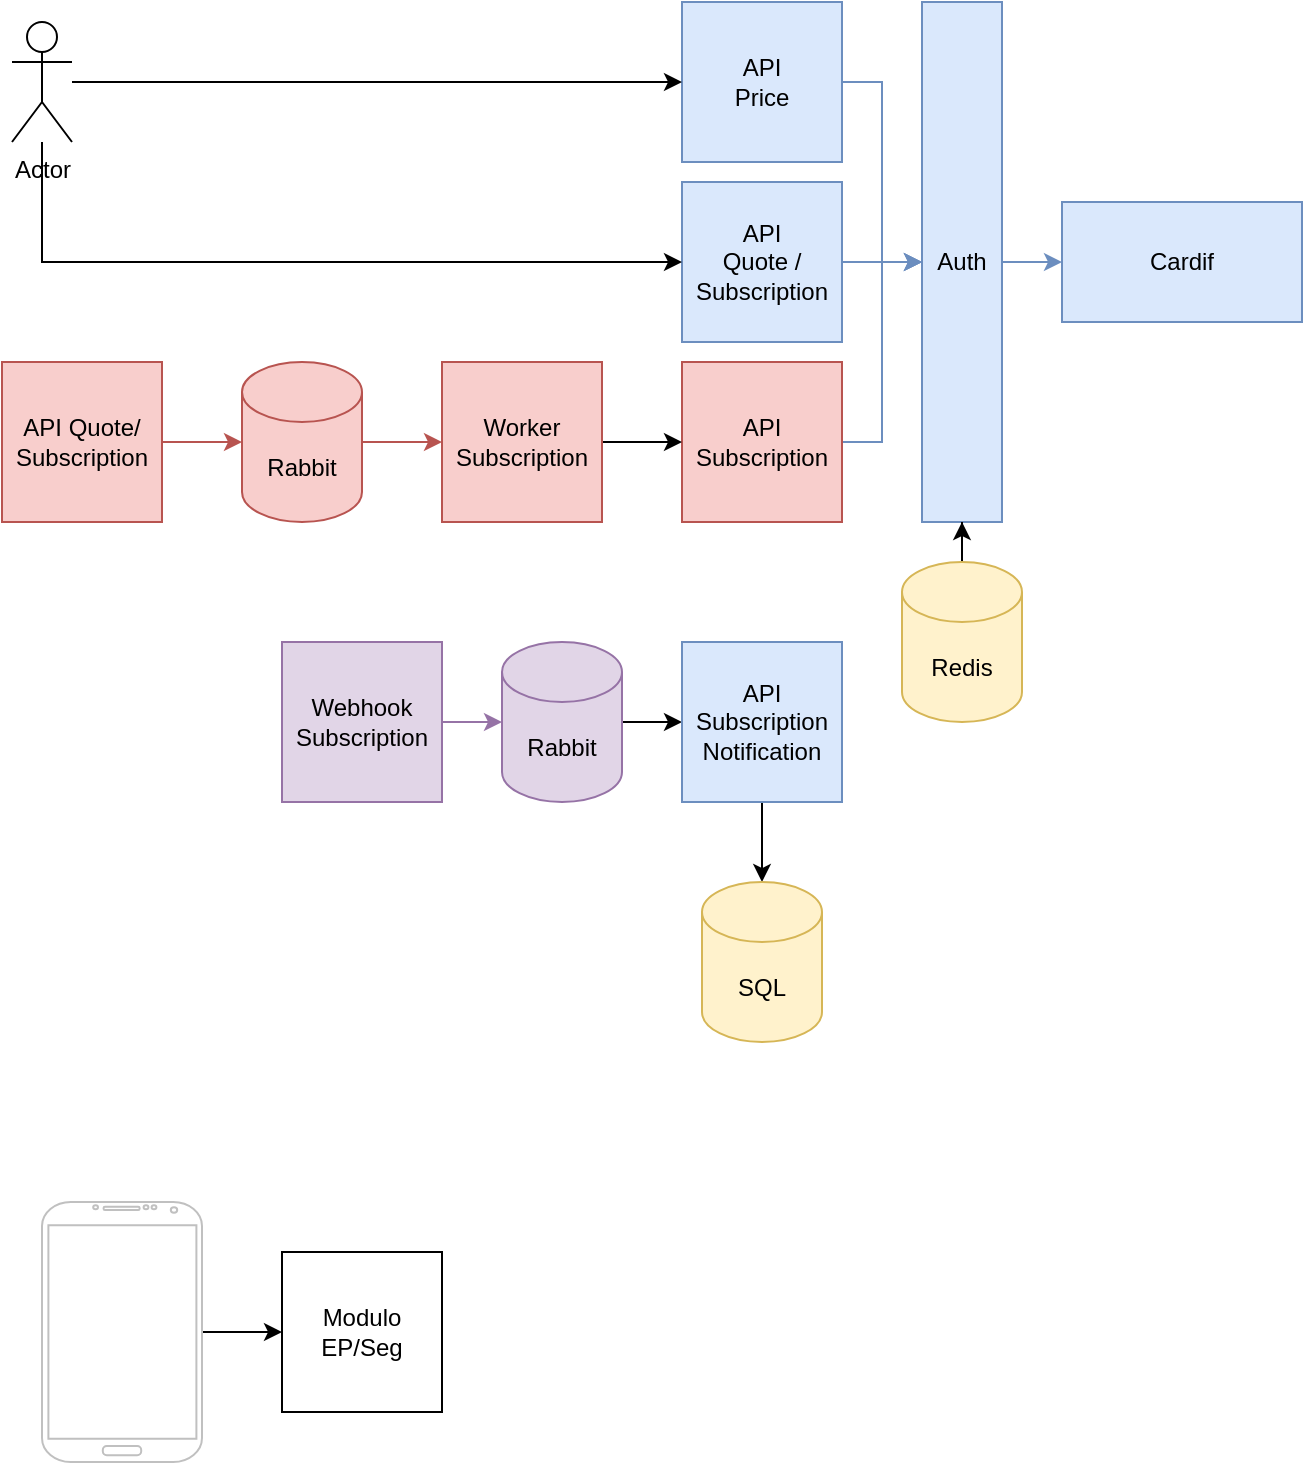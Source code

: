<mxfile version="17.4.4" type="github">
  <diagram id="cjIfti4ttq64oj84X-Ma" name="Page-1">
    <mxGraphModel dx="1422" dy="794" grid="1" gridSize="10" guides="1" tooltips="1" connect="1" arrows="1" fold="1" page="1" pageScale="1" pageWidth="827" pageHeight="1169" math="0" shadow="0">
      <root>
        <mxCell id="0" />
        <mxCell id="1" parent="0" />
        <mxCell id="DW389mNN4FiU-5Pm1X-7-6" value="" style="edgeStyle=orthogonalEdgeStyle;rounded=0;orthogonalLoop=1;jettySize=auto;html=1;fillColor=#dae8fc;strokeColor=#6c8ebf;" parent="1" source="DW389mNN4FiU-5Pm1X-7-1" target="DW389mNN4FiU-5Pm1X-7-5" edge="1">
          <mxGeometry relative="1" as="geometry" />
        </mxCell>
        <mxCell id="DW389mNN4FiU-5Pm1X-7-1" value="Auth" style="rounded=0;whiteSpace=wrap;html=1;fillColor=#dae8fc;strokeColor=#6c8ebf;" parent="1" vertex="1">
          <mxGeometry x="520" y="80" width="40" height="260" as="geometry" />
        </mxCell>
        <mxCell id="DW389mNN4FiU-5Pm1X-7-26" style="edgeStyle=orthogonalEdgeStyle;rounded=0;orthogonalLoop=1;jettySize=auto;html=1;entryX=0;entryY=0.5;entryDx=0;entryDy=0;fillColor=#dae8fc;strokeColor=#6c8ebf;" parent="1" source="DW389mNN4FiU-5Pm1X-7-3" target="DW389mNN4FiU-5Pm1X-7-1" edge="1">
          <mxGeometry relative="1" as="geometry" />
        </mxCell>
        <mxCell id="DW389mNN4FiU-5Pm1X-7-3" value="API&lt;br&gt;Quote /&lt;br&gt;Subscription" style="whiteSpace=wrap;html=1;aspect=fixed;fillColor=#dae8fc;strokeColor=#6c8ebf;" parent="1" vertex="1">
          <mxGeometry x="400" y="170" width="80" height="80" as="geometry" />
        </mxCell>
        <mxCell id="DW389mNN4FiU-5Pm1X-7-5" value="Cardif" style="whiteSpace=wrap;html=1;rounded=0;fillColor=#dae8fc;strokeColor=#6c8ebf;" parent="1" vertex="1">
          <mxGeometry x="590" y="180" width="120" height="60" as="geometry" />
        </mxCell>
        <mxCell id="DW389mNN4FiU-5Pm1X-7-24" value="" style="edgeStyle=orthogonalEdgeStyle;rounded=0;orthogonalLoop=1;jettySize=auto;html=1;fillColor=#dae8fc;strokeColor=#6c8ebf;" parent="1" source="DW389mNN4FiU-5Pm1X-7-19" target="DW389mNN4FiU-5Pm1X-7-1" edge="1">
          <mxGeometry relative="1" as="geometry" />
        </mxCell>
        <mxCell id="DW389mNN4FiU-5Pm1X-7-19" value="API &lt;br&gt;Price" style="whiteSpace=wrap;html=1;aspect=fixed;fillColor=#dae8fc;strokeColor=#6c8ebf;" parent="1" vertex="1">
          <mxGeometry x="400" y="80" width="80" height="80" as="geometry" />
        </mxCell>
        <mxCell id="ABXT4_ojw7Id-GURmyzU-7" value="" style="edgeStyle=orthogonalEdgeStyle;rounded=0;orthogonalLoop=1;jettySize=auto;html=1;fillColor=#f8cecc;strokeColor=#b85450;" parent="1" source="DW389mNN4FiU-5Pm1X-7-29" target="DW389mNN4FiU-5Pm1X-7-37" edge="1">
          <mxGeometry relative="1" as="geometry" />
        </mxCell>
        <mxCell id="DW389mNN4FiU-5Pm1X-7-29" value="Rabbit" style="shape=cylinder3;whiteSpace=wrap;html=1;boundedLbl=1;backgroundOutline=1;size=15;fillColor=#f8cecc;strokeColor=#b85450;" parent="1" vertex="1">
          <mxGeometry x="180" y="260" width="60" height="80" as="geometry" />
        </mxCell>
        <mxCell id="DW389mNN4FiU-5Pm1X-7-41" style="edgeStyle=orthogonalEdgeStyle;rounded=0;orthogonalLoop=1;jettySize=auto;html=1;entryX=0;entryY=0.5;entryDx=0;entryDy=0;entryPerimeter=0;fillColor=#f8cecc;strokeColor=#b85450;" parent="1" source="DW389mNN4FiU-5Pm1X-7-31" target="DW389mNN4FiU-5Pm1X-7-29" edge="1">
          <mxGeometry relative="1" as="geometry" />
        </mxCell>
        <mxCell id="DW389mNN4FiU-5Pm1X-7-31" value="API Quote/&lt;br&gt;Subscription" style="whiteSpace=wrap;html=1;aspect=fixed;fillColor=#f8cecc;strokeColor=#b85450;" parent="1" vertex="1">
          <mxGeometry x="60" y="260" width="80" height="80" as="geometry" />
        </mxCell>
        <mxCell id="DW389mNN4FiU-5Pm1X-7-35" style="edgeStyle=orthogonalEdgeStyle;rounded=0;orthogonalLoop=1;jettySize=auto;html=1;entryX=0;entryY=0.5;entryDx=0;entryDy=0;fillColor=#dae8fc;strokeColor=#6c8ebf;" parent="1" source="DW389mNN4FiU-5Pm1X-7-34" target="DW389mNN4FiU-5Pm1X-7-1" edge="1">
          <mxGeometry relative="1" as="geometry" />
        </mxCell>
        <mxCell id="DW389mNN4FiU-5Pm1X-7-34" value="API&lt;br&gt;Subscription" style="whiteSpace=wrap;html=1;aspect=fixed;fillColor=#f8cecc;strokeColor=#b85450;" parent="1" vertex="1">
          <mxGeometry x="400" y="260" width="80" height="80" as="geometry" />
        </mxCell>
        <mxCell id="DW389mNN4FiU-5Pm1X-7-38" style="edgeStyle=orthogonalEdgeStyle;rounded=0;orthogonalLoop=1;jettySize=auto;html=1;entryX=0;entryY=0.5;entryDx=0;entryDy=0;" parent="1" source="DW389mNN4FiU-5Pm1X-7-37" target="DW389mNN4FiU-5Pm1X-7-34" edge="1">
          <mxGeometry relative="1" as="geometry" />
        </mxCell>
        <mxCell id="DW389mNN4FiU-5Pm1X-7-37" value="Worker Subscription" style="whiteSpace=wrap;html=1;aspect=fixed;fillColor=#f8cecc;strokeColor=#b85450;" parent="1" vertex="1">
          <mxGeometry x="280" y="260" width="80" height="80" as="geometry" />
        </mxCell>
        <mxCell id="DW389mNN4FiU-5Pm1X-7-44" style="edgeStyle=orthogonalEdgeStyle;rounded=0;orthogonalLoop=1;jettySize=auto;html=1;entryX=0;entryY=0.5;entryDx=0;entryDy=0;entryPerimeter=0;fillColor=#e1d5e7;strokeColor=#9673a6;" parent="1" source="DW389mNN4FiU-5Pm1X-7-42" target="DW389mNN4FiU-5Pm1X-7-43" edge="1">
          <mxGeometry relative="1" as="geometry" />
        </mxCell>
        <mxCell id="DW389mNN4FiU-5Pm1X-7-42" value="Webhook&lt;br&gt;Subscription" style="whiteSpace=wrap;html=1;aspect=fixed;fillColor=#e1d5e7;strokeColor=#9673a6;" parent="1" vertex="1">
          <mxGeometry x="200" y="400" width="80" height="80" as="geometry" />
        </mxCell>
        <mxCell id="DW389mNN4FiU-5Pm1X-7-47" style="edgeStyle=orthogonalEdgeStyle;rounded=0;orthogonalLoop=1;jettySize=auto;html=1;entryX=0;entryY=0.5;entryDx=0;entryDy=0;" parent="1" source="DW389mNN4FiU-5Pm1X-7-43" target="DW389mNN4FiU-5Pm1X-7-46" edge="1">
          <mxGeometry relative="1" as="geometry" />
        </mxCell>
        <mxCell id="DW389mNN4FiU-5Pm1X-7-43" value="Rabbit" style="shape=cylinder3;whiteSpace=wrap;html=1;boundedLbl=1;backgroundOutline=1;size=15;fillColor=#e1d5e7;strokeColor=#9673a6;" parent="1" vertex="1">
          <mxGeometry x="310" y="400" width="60" height="80" as="geometry" />
        </mxCell>
        <mxCell id="DW389mNN4FiU-5Pm1X-7-49" style="edgeStyle=orthogonalEdgeStyle;rounded=0;orthogonalLoop=1;jettySize=auto;html=1;entryX=0.5;entryY=0;entryDx=0;entryDy=0;entryPerimeter=0;" parent="1" source="DW389mNN4FiU-5Pm1X-7-46" target="DW389mNN4FiU-5Pm1X-7-48" edge="1">
          <mxGeometry relative="1" as="geometry" />
        </mxCell>
        <mxCell id="DW389mNN4FiU-5Pm1X-7-46" value="API&lt;br&gt;Subscription&lt;br&gt;Notification" style="whiteSpace=wrap;html=1;aspect=fixed;fillColor=#dae8fc;strokeColor=#6c8ebf;" parent="1" vertex="1">
          <mxGeometry x="400" y="400" width="80" height="80" as="geometry" />
        </mxCell>
        <mxCell id="DW389mNN4FiU-5Pm1X-7-48" value="SQL" style="shape=cylinder3;whiteSpace=wrap;html=1;boundedLbl=1;backgroundOutline=1;size=15;fillColor=#fff2cc;strokeColor=#d6b656;" parent="1" vertex="1">
          <mxGeometry x="410" y="520" width="60" height="80" as="geometry" />
        </mxCell>
        <mxCell id="ABXT4_ojw7Id-GURmyzU-2" style="edgeStyle=orthogonalEdgeStyle;rounded=0;orthogonalLoop=1;jettySize=auto;html=1;entryX=0;entryY=0.5;entryDx=0;entryDy=0;" parent="1" source="ABXT4_ojw7Id-GURmyzU-1" target="DW389mNN4FiU-5Pm1X-7-19" edge="1">
          <mxGeometry relative="1" as="geometry" />
        </mxCell>
        <mxCell id="ABXT4_ojw7Id-GURmyzU-5" style="edgeStyle=orthogonalEdgeStyle;rounded=0;orthogonalLoop=1;jettySize=auto;html=1;entryX=0;entryY=0.5;entryDx=0;entryDy=0;" parent="1" source="ABXT4_ojw7Id-GURmyzU-1" target="DW389mNN4FiU-5Pm1X-7-3" edge="1">
          <mxGeometry relative="1" as="geometry">
            <Array as="points">
              <mxPoint x="80" y="210" />
            </Array>
          </mxGeometry>
        </mxCell>
        <mxCell id="ABXT4_ojw7Id-GURmyzU-1" value="Actor" style="shape=umlActor;verticalLabelPosition=bottom;verticalAlign=top;html=1;outlineConnect=0;" parent="1" vertex="1">
          <mxGeometry x="65" y="90" width="30" height="60" as="geometry" />
        </mxCell>
        <mxCell id="ABXT4_ojw7Id-GURmyzU-9" value="" style="edgeStyle=orthogonalEdgeStyle;rounded=0;orthogonalLoop=1;jettySize=auto;html=1;" parent="1" source="ABXT4_ojw7Id-GURmyzU-8" target="DW389mNN4FiU-5Pm1X-7-1" edge="1">
          <mxGeometry relative="1" as="geometry" />
        </mxCell>
        <mxCell id="ABXT4_ojw7Id-GURmyzU-8" value="Redis" style="shape=cylinder3;whiteSpace=wrap;html=1;boundedLbl=1;backgroundOutline=1;size=15;fillColor=#fff2cc;strokeColor=#d6b656;" parent="1" vertex="1">
          <mxGeometry x="510" y="360" width="60" height="80" as="geometry" />
        </mxCell>
        <mxCell id="GZTnIYDizLkEu4bi_0a7-3" value="" style="edgeStyle=orthogonalEdgeStyle;rounded=0;orthogonalLoop=1;jettySize=auto;html=1;" edge="1" parent="1" source="GZTnIYDizLkEu4bi_0a7-1" target="GZTnIYDizLkEu4bi_0a7-2">
          <mxGeometry relative="1" as="geometry" />
        </mxCell>
        <mxCell id="GZTnIYDizLkEu4bi_0a7-1" value="" style="verticalLabelPosition=bottom;verticalAlign=top;html=1;shadow=0;dashed=0;strokeWidth=1;shape=mxgraph.android.phone2;strokeColor=#c0c0c0;" vertex="1" parent="1">
          <mxGeometry x="80" y="680" width="80" height="130" as="geometry" />
        </mxCell>
        <mxCell id="GZTnIYDizLkEu4bi_0a7-2" value="Modulo&lt;br&gt;EP/Seg" style="whiteSpace=wrap;html=1;aspect=fixed;" vertex="1" parent="1">
          <mxGeometry x="200" y="705" width="80" height="80" as="geometry" />
        </mxCell>
      </root>
    </mxGraphModel>
  </diagram>
</mxfile>
